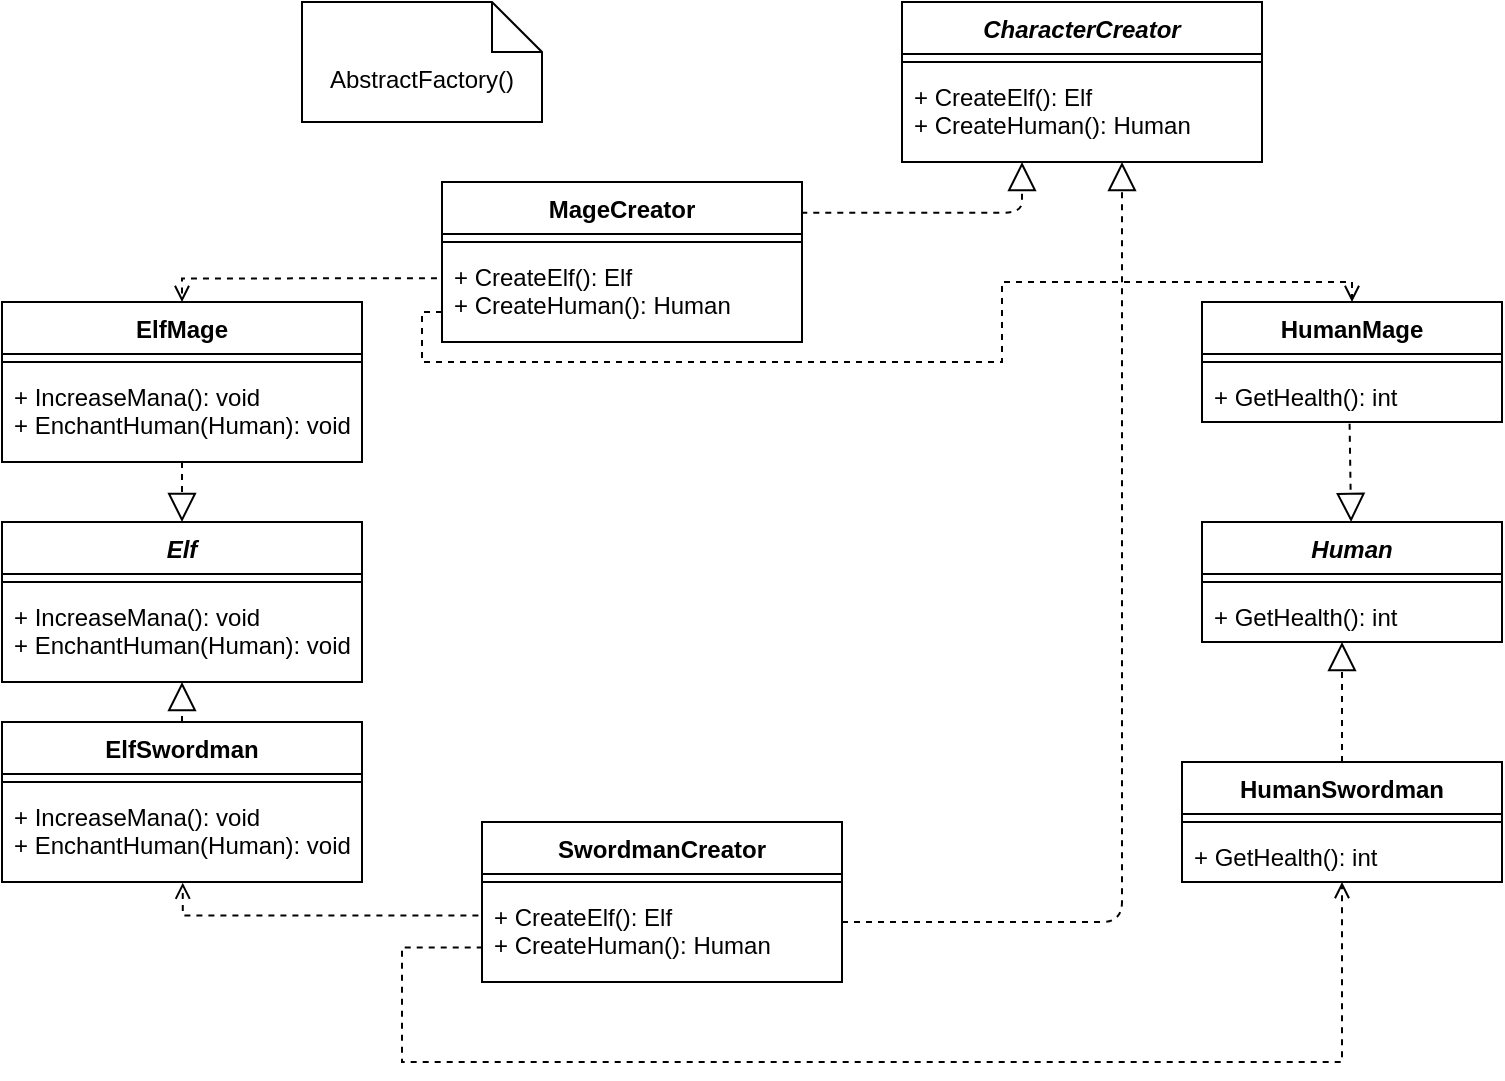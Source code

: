 <mxfile>
    <diagram id="LTOb6qVmJrmmCQ138uF8" name="Page-1">
        <mxGraphModel dx="1069" dy="605" grid="1" gridSize="10" guides="1" tooltips="1" connect="1" arrows="1" fold="1" page="1" pageScale="1" pageWidth="850" pageHeight="1100" math="0" shadow="0">
            <root>
                <mxCell id="0"/>
                <mxCell id="1" parent="0"/>
                <mxCell id="30" value="Elf" style="swimlane;fontStyle=3;align=center;verticalAlign=top;childLayout=stackLayout;horizontal=1;startSize=26;horizontalStack=0;resizeParent=1;resizeParentMax=0;resizeLast=0;collapsible=1;marginBottom=0;strokeWidth=1;" parent="1" vertex="1">
                    <mxGeometry x="30" y="340" width="180" height="80" as="geometry"/>
                </mxCell>
                <mxCell id="32" value="" style="line;strokeWidth=1;fillColor=none;align=left;verticalAlign=middle;spacingTop=-1;spacingLeft=3;spacingRight=3;rotatable=0;labelPosition=right;points=[];portConstraint=eastwest;strokeColor=inherit;" parent="30" vertex="1">
                    <mxGeometry y="26" width="180" height="8" as="geometry"/>
                </mxCell>
                <mxCell id="33" value="+ IncreaseMana(): void&#10;+ EnchantHuman(Human): void" style="text;strokeColor=none;fillColor=none;align=left;verticalAlign=top;spacingLeft=4;spacingRight=4;overflow=hidden;rotatable=0;points=[[0,0.5],[1,0.5]];portConstraint=eastwest;strokeWidth=1;" parent="30" vertex="1">
                    <mxGeometry y="34" width="180" height="46" as="geometry"/>
                </mxCell>
                <mxCell id="35" value="ElfMage" style="swimlane;fontStyle=1;align=center;verticalAlign=top;childLayout=stackLayout;horizontal=1;startSize=26;horizontalStack=0;resizeParent=1;resizeParentMax=0;resizeLast=0;collapsible=1;marginBottom=0;strokeWidth=1;" parent="1" vertex="1">
                    <mxGeometry x="30" y="230" width="180" height="80" as="geometry"/>
                </mxCell>
                <mxCell id="37" value="" style="line;strokeWidth=1;fillColor=none;align=left;verticalAlign=middle;spacingTop=-1;spacingLeft=3;spacingRight=3;rotatable=0;labelPosition=right;points=[];portConstraint=eastwest;strokeColor=inherit;" parent="35" vertex="1">
                    <mxGeometry y="26" width="180" height="8" as="geometry"/>
                </mxCell>
                <mxCell id="38" value="+ IncreaseMana(): void&#10;+ EnchantHuman(Human): void" style="text;strokeColor=none;fillColor=none;align=left;verticalAlign=top;spacingLeft=4;spacingRight=4;overflow=hidden;rotatable=0;points=[[0,0.5],[1,0.5]];portConstraint=eastwest;strokeWidth=1;" parent="35" vertex="1">
                    <mxGeometry y="34" width="180" height="46" as="geometry"/>
                </mxCell>
                <mxCell id="42" value="" style="endArrow=block;dashed=1;endFill=0;endSize=12;html=1;entryX=0.5;entryY=0;entryDx=0;entryDy=0;" parent="1" source="38" target="30" edge="1">
                    <mxGeometry width="160" relative="1" as="geometry">
                        <mxPoint x="40" y="280" as="sourcePoint"/>
                        <mxPoint x="290" y="490" as="targetPoint"/>
                    </mxGeometry>
                </mxCell>
                <mxCell id="43" value="ElfSwordman" style="swimlane;fontStyle=1;align=center;verticalAlign=top;childLayout=stackLayout;horizontal=1;startSize=26;horizontalStack=0;resizeParent=1;resizeParentMax=0;resizeLast=0;collapsible=1;marginBottom=0;strokeWidth=1;" parent="1" vertex="1">
                    <mxGeometry x="30" y="440" width="180" height="80" as="geometry"/>
                </mxCell>
                <mxCell id="45" value="" style="line;strokeWidth=1;fillColor=none;align=left;verticalAlign=middle;spacingTop=-1;spacingLeft=3;spacingRight=3;rotatable=0;labelPosition=right;points=[];portConstraint=eastwest;strokeColor=inherit;" parent="43" vertex="1">
                    <mxGeometry y="26" width="180" height="8" as="geometry"/>
                </mxCell>
                <mxCell id="46" value="+ IncreaseMana(): void&#10;+ EnchantHuman(Human): void" style="text;strokeColor=none;fillColor=none;align=left;verticalAlign=top;spacingLeft=4;spacingRight=4;overflow=hidden;rotatable=0;points=[[0,0.5],[1,0.5]];portConstraint=eastwest;strokeWidth=1;" parent="43" vertex="1">
                    <mxGeometry y="34" width="180" height="46" as="geometry"/>
                </mxCell>
                <mxCell id="47" value="" style="endArrow=block;dashed=1;endFill=0;endSize=12;html=1;exitX=0.5;exitY=0;exitDx=0;exitDy=0;" parent="1" source="43" target="33" edge="1">
                    <mxGeometry width="160" relative="1" as="geometry">
                        <mxPoint x="270" y="280" as="sourcePoint"/>
                        <mxPoint x="160" y="420" as="targetPoint"/>
                    </mxGeometry>
                </mxCell>
                <mxCell id="52" value="MageCreator" style="swimlane;fontStyle=1;align=center;verticalAlign=top;childLayout=stackLayout;horizontal=1;startSize=26;horizontalStack=0;resizeParent=1;resizeParentMax=0;resizeLast=0;collapsible=1;marginBottom=0;strokeWidth=1;" parent="1" vertex="1">
                    <mxGeometry x="250" y="170" width="180" height="80" as="geometry">
                        <mxRectangle x="260" y="240" width="130" height="30" as="alternateBounds"/>
                    </mxGeometry>
                </mxCell>
                <mxCell id="54" value="" style="line;strokeWidth=1;fillColor=none;align=left;verticalAlign=middle;spacingTop=-1;spacingLeft=3;spacingRight=3;rotatable=0;labelPosition=right;points=[];portConstraint=eastwest;strokeColor=inherit;" parent="52" vertex="1">
                    <mxGeometry y="26" width="180" height="8" as="geometry"/>
                </mxCell>
                <mxCell id="55" value="+ CreateElf(): Elf&#10;+ CreateHuman(): Human" style="text;strokeColor=none;fillColor=none;align=left;verticalAlign=top;spacingLeft=4;spacingRight=4;overflow=hidden;rotatable=0;points=[[0,0.5],[1,0.5]];portConstraint=eastwest;strokeWidth=1;" parent="52" vertex="1">
                    <mxGeometry y="34" width="180" height="46" as="geometry"/>
                </mxCell>
                <mxCell id="67" value="AbstractFactory()" style="shape=note2;boundedLbl=1;whiteSpace=wrap;html=1;size=25;verticalAlign=top;align=center;strokeWidth=1;" parent="1" vertex="1">
                    <mxGeometry x="180" y="80" width="120" height="60" as="geometry"/>
                </mxCell>
                <mxCell id="68" value="Human" style="swimlane;fontStyle=3;align=center;verticalAlign=top;childLayout=stackLayout;horizontal=1;startSize=26;horizontalStack=0;resizeParent=1;resizeParentMax=0;resizeLast=0;collapsible=1;marginBottom=0;strokeWidth=1;" parent="1" vertex="1">
                    <mxGeometry x="630" y="340" width="150" height="60" as="geometry"/>
                </mxCell>
                <mxCell id="69" value="" style="line;strokeWidth=1;fillColor=none;align=left;verticalAlign=middle;spacingTop=-1;spacingLeft=3;spacingRight=3;rotatable=0;labelPosition=right;points=[];portConstraint=eastwest;strokeColor=inherit;" parent="68" vertex="1">
                    <mxGeometry y="26" width="150" height="8" as="geometry"/>
                </mxCell>
                <mxCell id="70" value="+ GetHealth(): int" style="text;strokeColor=none;fillColor=none;align=left;verticalAlign=top;spacingLeft=4;spacingRight=4;overflow=hidden;rotatable=0;points=[[0,0.5],[1,0.5]];portConstraint=eastwest;strokeWidth=1;" parent="68" vertex="1">
                    <mxGeometry y="34" width="150" height="26" as="geometry"/>
                </mxCell>
                <mxCell id="71" value="HumanMage" style="swimlane;fontStyle=1;align=center;verticalAlign=top;childLayout=stackLayout;horizontal=1;startSize=26;horizontalStack=0;resizeParent=1;resizeParentMax=0;resizeLast=0;collapsible=1;marginBottom=0;strokeWidth=1;" parent="1" vertex="1">
                    <mxGeometry x="630" y="230" width="150" height="60" as="geometry"/>
                </mxCell>
                <mxCell id="72" value="" style="line;strokeWidth=1;fillColor=none;align=left;verticalAlign=middle;spacingTop=-1;spacingLeft=3;spacingRight=3;rotatable=0;labelPosition=right;points=[];portConstraint=eastwest;strokeColor=inherit;" parent="71" vertex="1">
                    <mxGeometry y="26" width="150" height="8" as="geometry"/>
                </mxCell>
                <mxCell id="73" value="+ GetHealth(): int" style="text;strokeColor=none;fillColor=none;align=left;verticalAlign=top;spacingLeft=4;spacingRight=4;overflow=hidden;rotatable=0;points=[[0,0.5],[1,0.5]];portConstraint=eastwest;strokeWidth=1;" parent="71" vertex="1">
                    <mxGeometry y="34" width="150" height="26" as="geometry"/>
                </mxCell>
                <mxCell id="74" value="" style="endArrow=block;dashed=1;endFill=0;endSize=12;html=1;exitX=0.492;exitY=1.033;exitDx=0;exitDy=0;exitPerimeter=0;" parent="1" source="73" target="68" edge="1">
                    <mxGeometry width="160" relative="1" as="geometry">
                        <mxPoint x="470" y="280" as="sourcePoint"/>
                        <mxPoint x="720" y="490" as="targetPoint"/>
                    </mxGeometry>
                </mxCell>
                <mxCell id="75" value="HumanSwordman" style="swimlane;fontStyle=1;align=center;verticalAlign=top;childLayout=stackLayout;horizontal=1;startSize=26;horizontalStack=0;resizeParent=1;resizeParentMax=0;resizeLast=0;collapsible=1;marginBottom=0;strokeWidth=1;" parent="1" vertex="1">
                    <mxGeometry x="620" y="460" width="160" height="60" as="geometry"/>
                </mxCell>
                <mxCell id="76" value="" style="line;strokeWidth=1;fillColor=none;align=left;verticalAlign=middle;spacingTop=-1;spacingLeft=3;spacingRight=3;rotatable=0;labelPosition=right;points=[];portConstraint=eastwest;strokeColor=inherit;" parent="75" vertex="1">
                    <mxGeometry y="26" width="160" height="8" as="geometry"/>
                </mxCell>
                <mxCell id="77" value="+ GetHealth(): int" style="text;strokeColor=none;fillColor=none;align=left;verticalAlign=top;spacingLeft=4;spacingRight=4;overflow=hidden;rotatable=0;points=[[0,0.5],[1,0.5]];portConstraint=eastwest;strokeWidth=1;" parent="75" vertex="1">
                    <mxGeometry y="34" width="160" height="26" as="geometry"/>
                </mxCell>
                <mxCell id="78" value="" style="endArrow=block;dashed=1;endFill=0;endSize=12;html=1;exitX=0.5;exitY=0;exitDx=0;exitDy=0;" parent="1" source="75" edge="1">
                    <mxGeometry width="160" relative="1" as="geometry">
                        <mxPoint x="700" y="280" as="sourcePoint"/>
                        <mxPoint x="700" y="400" as="targetPoint"/>
                    </mxGeometry>
                </mxCell>
                <mxCell id="79" value="SwordmanCreator" style="swimlane;fontStyle=1;align=center;verticalAlign=top;childLayout=stackLayout;horizontal=1;startSize=26;horizontalStack=0;resizeParent=1;resizeParentMax=0;resizeLast=0;collapsible=1;marginBottom=0;strokeWidth=1;" parent="1" vertex="1">
                    <mxGeometry x="270" y="490" width="180" height="80" as="geometry"/>
                </mxCell>
                <mxCell id="80" value="" style="line;strokeWidth=1;fillColor=none;align=left;verticalAlign=middle;spacingTop=-1;spacingLeft=3;spacingRight=3;rotatable=0;labelPosition=right;points=[];portConstraint=eastwest;strokeColor=inherit;" parent="79" vertex="1">
                    <mxGeometry y="26" width="180" height="8" as="geometry"/>
                </mxCell>
                <mxCell id="81" value="+ CreateElf(): Elf&#10;+ CreateHuman(): Human" style="text;strokeColor=none;fillColor=none;align=left;verticalAlign=top;spacingLeft=4;spacingRight=4;overflow=hidden;rotatable=0;points=[[0,0.5],[1,0.5]];portConstraint=eastwest;strokeWidth=1;" parent="79" vertex="1">
                    <mxGeometry y="34" width="180" height="46" as="geometry"/>
                </mxCell>
                <mxCell id="82" value="" style="endArrow=open;html=1;rounded=0;align=center;verticalAlign=bottom;dashed=1;endFill=0;labelBackgroundColor=none;entryX=0.5;entryY=0;entryDx=0;entryDy=0;exitX=0;exitY=0.674;exitDx=0;exitDy=0;exitPerimeter=0;edgeStyle=orthogonalEdgeStyle;" parent="1" source="55" target="71" edge="1">
                    <mxGeometry relative="1" as="geometry">
                        <mxPoint x="449.97" y="170" as="sourcePoint"/>
                        <mxPoint x="549.97" y="200" as="targetPoint"/>
                    </mxGeometry>
                </mxCell>
                <mxCell id="84" value="" style="endArrow=open;html=1;rounded=0;align=center;verticalAlign=bottom;dashed=1;endFill=0;labelBackgroundColor=none;entryX=0.5;entryY=0;entryDx=0;entryDy=0;exitX=-0.014;exitY=0.308;exitDx=0;exitDy=0;exitPerimeter=0;edgeStyle=orthogonalEdgeStyle;" parent="1" source="55" target="35" edge="1">
                    <mxGeometry relative="1" as="geometry">
                        <mxPoint x="230" y="55.004" as="sourcePoint"/>
                        <mxPoint x="290" y="230" as="targetPoint"/>
                    </mxGeometry>
                </mxCell>
                <mxCell id="85" value="" style="endArrow=open;html=1;rounded=0;align=center;verticalAlign=bottom;dashed=1;endFill=0;labelBackgroundColor=none;exitX=0.002;exitY=0.624;exitDx=0;exitDy=0;exitPerimeter=0;edgeStyle=orthogonalEdgeStyle;entryX=0.5;entryY=1;entryDx=0;entryDy=0;entryPerimeter=0;" parent="1" source="81" target="77" edge="1">
                    <mxGeometry relative="1" as="geometry">
                        <mxPoint x="230" y="55.004" as="sourcePoint"/>
                        <mxPoint x="660" y="610" as="targetPoint"/>
                        <Array as="points">
                            <mxPoint x="230" y="553"/>
                            <mxPoint x="230" y="610"/>
                            <mxPoint x="700" y="610"/>
                        </Array>
                    </mxGeometry>
                </mxCell>
                <mxCell id="86" value="" style="endArrow=open;html=1;rounded=0;align=center;verticalAlign=bottom;dashed=1;endFill=0;labelBackgroundColor=none;entryX=0.502;entryY=1.007;entryDx=0;entryDy=0;exitX=-0.01;exitY=0.276;exitDx=0;exitDy=0;exitPerimeter=0;edgeStyle=orthogonalEdgeStyle;entryPerimeter=0;" parent="1" source="81" target="46" edge="1">
                    <mxGeometry relative="1" as="geometry">
                        <mxPoint x="450.36" y="82.704" as="sourcePoint"/>
                        <mxPoint x="720" y="230" as="targetPoint"/>
                    </mxGeometry>
                </mxCell>
                <mxCell id="87" value="CharacterCreator" style="swimlane;fontStyle=3;align=center;verticalAlign=top;childLayout=stackLayout;horizontal=1;startSize=26;horizontalStack=0;resizeParent=1;resizeParentMax=0;resizeLast=0;collapsible=1;marginBottom=0;strokeWidth=1;" parent="1" vertex="1">
                    <mxGeometry x="480" y="80" width="180" height="80" as="geometry">
                        <mxRectangle x="260" y="240" width="130" height="30" as="alternateBounds"/>
                    </mxGeometry>
                </mxCell>
                <mxCell id="88" value="" style="line;strokeWidth=1;fillColor=none;align=left;verticalAlign=middle;spacingTop=-1;spacingLeft=3;spacingRight=3;rotatable=0;labelPosition=right;points=[];portConstraint=eastwest;strokeColor=inherit;" parent="87" vertex="1">
                    <mxGeometry y="26" width="180" height="8" as="geometry"/>
                </mxCell>
                <mxCell id="89" value="+ CreateElf(): Elf&#10;+ CreateHuman(): Human" style="text;strokeColor=none;fillColor=none;align=left;verticalAlign=top;spacingLeft=4;spacingRight=4;overflow=hidden;rotatable=0;points=[[0,0.5],[1,0.5]];portConstraint=eastwest;strokeWidth=1;" parent="87" vertex="1">
                    <mxGeometry y="34" width="180" height="46" as="geometry"/>
                </mxCell>
                <mxCell id="90" value="" style="endArrow=block;dashed=1;endFill=0;endSize=12;html=1;exitX=0.998;exitY=0.192;exitDx=0;exitDy=0;exitPerimeter=0;edgeStyle=orthogonalEdgeStyle;" parent="1" source="52" edge="1">
                    <mxGeometry width="160" relative="1" as="geometry">
                        <mxPoint x="450" y="260" as="sourcePoint"/>
                        <mxPoint x="540" y="160" as="targetPoint"/>
                        <Array as="points">
                            <mxPoint x="540" y="185"/>
                            <mxPoint x="540" y="160"/>
                        </Array>
                    </mxGeometry>
                </mxCell>
                <mxCell id="91" value="" style="endArrow=block;dashed=1;endFill=0;endSize=12;html=1;edgeStyle=orthogonalEdgeStyle;" parent="1" edge="1">
                    <mxGeometry width="160" relative="1" as="geometry">
                        <mxPoint x="450" y="540" as="sourcePoint"/>
                        <mxPoint x="590" y="160" as="targetPoint"/>
                        <Array as="points">
                            <mxPoint x="450" y="540"/>
                            <mxPoint x="590" y="540"/>
                        </Array>
                    </mxGeometry>
                </mxCell>
            </root>
        </mxGraphModel>
    </diagram>
</mxfile>